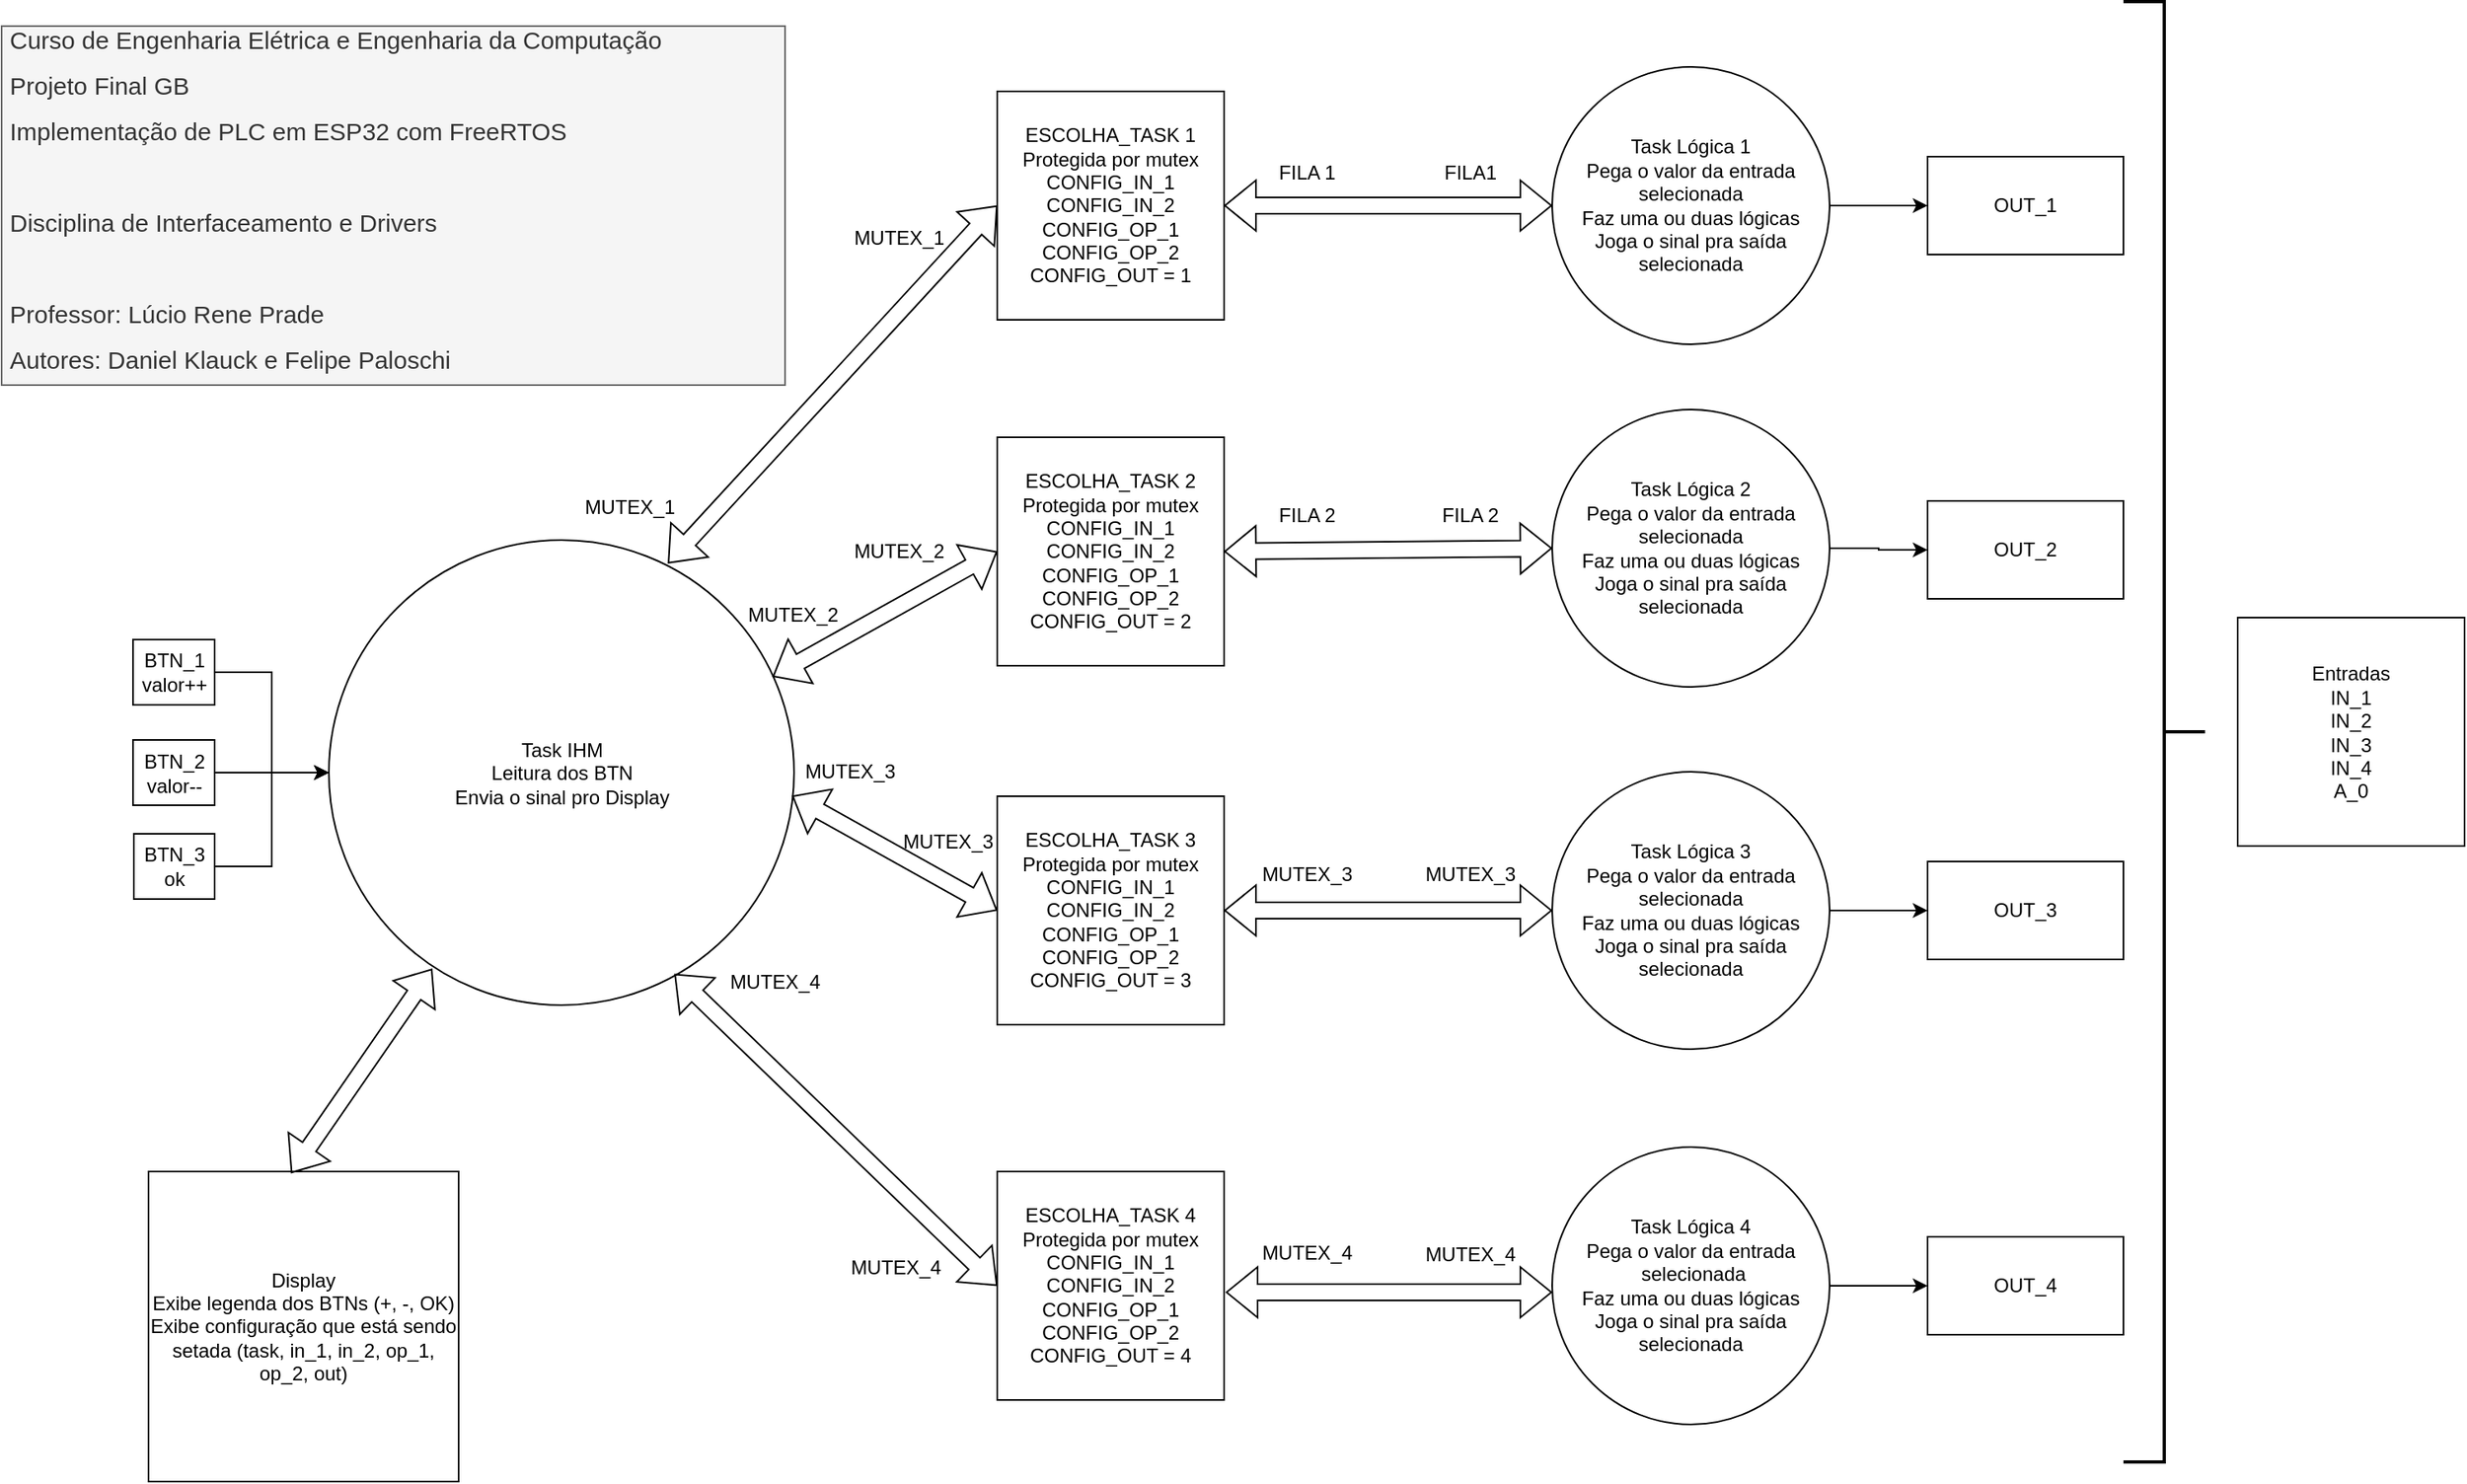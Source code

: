 <mxfile version="21.3.8" type="github">
  <diagram name="Página-1" id="CQQQ1_xxynBM_lZkvn02">
    <mxGraphModel dx="2487" dy="955" grid="1" gridSize="10" guides="1" tooltips="1" connect="1" arrows="1" fold="1" page="1" pageScale="1" pageWidth="827" pageHeight="1169" math="0" shadow="0">
      <root>
        <mxCell id="0" />
        <mxCell id="1" parent="0" />
        <mxCell id="xhrllQ4y0iZZigfFHR5F-74" value="&lt;h1 style=&quot;font-size: 15px;&quot;&gt;&lt;span style=&quot;font-weight: normal;&quot;&gt;&lt;font style=&quot;font-size: 15px;&quot;&gt;Curso de Engenharia Elétrica e Engenharia da Computação&lt;/font&gt;&lt;/span&gt;&lt;/h1&gt;&lt;h1 style=&quot;font-size: 15px;&quot;&gt;&lt;span style=&quot;font-weight: normal;&quot;&gt;&lt;font style=&quot;font-size: 15px;&quot;&gt;Projeto Final GB&lt;/font&gt;&lt;/span&gt;&lt;/h1&gt;&lt;h1 style=&quot;font-size: 15px;&quot;&gt;&lt;span style=&quot;font-weight: normal;&quot;&gt;&lt;font style=&quot;font-size: 15px;&quot;&gt;Implementação de PLC em ESP32 com FreeRTOS&amp;nbsp;&lt;/font&gt;&lt;/span&gt;&lt;/h1&gt;&lt;h1 style=&quot;font-size: 15px;&quot;&gt;&lt;span style=&quot;font-weight: normal;&quot;&gt;&lt;font style=&quot;font-size: 15px;&quot;&gt;&amp;nbsp; &amp;nbsp; &amp;nbsp;&amp;nbsp;&lt;/font&gt;&lt;/span&gt;&lt;/h1&gt;&lt;h1 style=&quot;font-size: 15px;&quot;&gt;&lt;span style=&quot;font-weight: normal;&quot;&gt;&lt;font style=&quot;font-size: 15px;&quot;&gt;Disciplina de Interfaceamento e Drivers&lt;/font&gt;&lt;/span&gt;&lt;/h1&gt;&lt;h1 style=&quot;font-size: 15px;&quot;&gt;&lt;span style=&quot;font-weight: normal;&quot;&gt;&lt;font style=&quot;font-size: 15px;&quot;&gt;&amp;nbsp; &amp;nbsp;&lt;/font&gt;&lt;/span&gt;&lt;/h1&gt;&lt;h1 style=&quot;font-size: 15px;&quot;&gt;&lt;span style=&quot;font-weight: normal;&quot;&gt;&lt;font style=&quot;font-size: 15px;&quot;&gt;Professor: Lúcio Rene Prade&lt;/font&gt;&lt;/span&gt;&lt;/h1&gt;&lt;h1 style=&quot;font-size: 15px;&quot;&gt;&lt;span style=&quot;font-weight: normal;&quot;&gt;&lt;font style=&quot;font-size: 15px;&quot;&gt;Autores: Daniel Klauck e Felipe Paloschi&lt;/font&gt;&lt;/span&gt;&lt;/h1&gt;" style="text;html=1;strokeColor=#666666;fillColor=#f5f5f5;spacing=5;spacingTop=-20;whiteSpace=wrap;overflow=hidden;rounded=0;fontColor=#333333;" parent="1" vertex="1">
          <mxGeometry x="-90" y="35" width="480" height="220" as="geometry" />
        </mxCell>
        <mxCell id="xhrllQ4y0iZZigfFHR5F-16" value="Task IHM&lt;br&gt;Leitura dos BTN&lt;br&gt;Envia o sinal pro Display" style="ellipse;whiteSpace=wrap;html=1;aspect=fixed;" parent="1" vertex="1">
          <mxGeometry x="110.5" y="350" width="285" height="285" as="geometry" />
        </mxCell>
        <mxCell id="xhrllQ4y0iZZigfFHR5F-66" style="edgeStyle=orthogonalEdgeStyle;rounded=0;orthogonalLoop=1;jettySize=auto;html=1;exitX=1;exitY=0.5;exitDx=0;exitDy=0;entryX=0;entryY=0.5;entryDx=0;entryDy=0;" parent="1" source="xhrllQ4y0iZZigfFHR5F-19" target="xhrllQ4y0iZZigfFHR5F-65" edge="1">
          <mxGeometry relative="1" as="geometry" />
        </mxCell>
        <mxCell id="xhrllQ4y0iZZigfFHR5F-19" value="Task Lógica 1&lt;br&gt;Pega o valor da entrada selecionada&lt;br&gt;Faz uma ou duas lógicas&lt;br&gt;Joga o sinal pra saída selecionada" style="ellipse;whiteSpace=wrap;html=1;aspect=fixed;" parent="1" vertex="1">
          <mxGeometry x="860" y="60" width="170" height="170" as="geometry" />
        </mxCell>
        <mxCell id="xhrllQ4y0iZZigfFHR5F-70" style="edgeStyle=orthogonalEdgeStyle;rounded=0;orthogonalLoop=1;jettySize=auto;html=1;entryX=0;entryY=0.5;entryDx=0;entryDy=0;" parent="1" source="xhrllQ4y0iZZigfFHR5F-20" target="xhrllQ4y0iZZigfFHR5F-67" edge="1">
          <mxGeometry relative="1" as="geometry" />
        </mxCell>
        <mxCell id="xhrllQ4y0iZZigfFHR5F-20" value="Task Lógica 2&lt;br&gt;Pega o valor da entrada selecionada&lt;br&gt;Faz uma ou duas lógicas&lt;br&gt;Joga o sinal pra saída selecionada" style="ellipse;whiteSpace=wrap;html=1;aspect=fixed;" parent="1" vertex="1">
          <mxGeometry x="860" y="270" width="170" height="170" as="geometry" />
        </mxCell>
        <mxCell id="xhrllQ4y0iZZigfFHR5F-72" style="edgeStyle=orthogonalEdgeStyle;rounded=0;orthogonalLoop=1;jettySize=auto;html=1;exitX=1;exitY=0.5;exitDx=0;exitDy=0;entryX=0;entryY=0.5;entryDx=0;entryDy=0;" parent="1" source="xhrllQ4y0iZZigfFHR5F-21" target="xhrllQ4y0iZZigfFHR5F-68" edge="1">
          <mxGeometry relative="1" as="geometry" />
        </mxCell>
        <mxCell id="xhrllQ4y0iZZigfFHR5F-21" value="Task Lógica 3&lt;br&gt;Pega o valor da entrada selecionada&lt;br&gt;Faz uma ou duas lógicas&lt;br&gt;Joga o sinal pra saída selecionada" style="ellipse;whiteSpace=wrap;html=1;aspect=fixed;" parent="1" vertex="1">
          <mxGeometry x="860" y="492" width="170" height="170" as="geometry" />
        </mxCell>
        <mxCell id="xhrllQ4y0iZZigfFHR5F-73" style="edgeStyle=orthogonalEdgeStyle;rounded=0;orthogonalLoop=1;jettySize=auto;html=1;entryX=0;entryY=0.5;entryDx=0;entryDy=0;" parent="1" source="xhrllQ4y0iZZigfFHR5F-22" target="xhrllQ4y0iZZigfFHR5F-69" edge="1">
          <mxGeometry relative="1" as="geometry" />
        </mxCell>
        <mxCell id="xhrllQ4y0iZZigfFHR5F-22" value="Task Lógica 4&lt;br&gt;Pega o valor da entrada&lt;br&gt;&amp;nbsp;selecionada&lt;br&gt;Faz uma ou duas lógicas&lt;br&gt;Joga o sinal pra saída selecionada" style="ellipse;whiteSpace=wrap;html=1;aspect=fixed;" parent="1" vertex="1">
          <mxGeometry x="860" y="722" width="170" height="170" as="geometry" />
        </mxCell>
        <mxCell id="xhrllQ4y0iZZigfFHR5F-23" value="Entradas&lt;br&gt;IN_1&lt;br&gt;IN_2&lt;br&gt;IN_3&lt;br&gt;IN_4&lt;br&gt;A_0" style="rounded=0;whiteSpace=wrap;html=1;" parent="1" vertex="1">
          <mxGeometry x="1280" y="397.5" width="139" height="140" as="geometry" />
        </mxCell>
        <mxCell id="xhrllQ4y0iZZigfFHR5F-24" value="ESCOLHA_TASK&amp;nbsp;1&lt;br&gt;Protegida por mutex&lt;br&gt;CONFIG_IN_1&lt;br&gt;CONFIG_IN_2&lt;br&gt;CONFIG_OP_1&lt;br&gt;CONFIG_OP_2&lt;br&gt;CONFIG_OUT = 1" style="rounded=0;whiteSpace=wrap;html=1;" parent="1" vertex="1">
          <mxGeometry x="520" y="75" width="139" height="140" as="geometry" />
        </mxCell>
        <mxCell id="xhrllQ4y0iZZigfFHR5F-29" style="edgeStyle=orthogonalEdgeStyle;rounded=0;orthogonalLoop=1;jettySize=auto;html=1;entryX=0;entryY=0.5;entryDx=0;entryDy=0;" parent="1" source="xhrllQ4y0iZZigfFHR5F-26" target="xhrllQ4y0iZZigfFHR5F-16" edge="1">
          <mxGeometry relative="1" as="geometry" />
        </mxCell>
        <mxCell id="xhrllQ4y0iZZigfFHR5F-26" value="BTN_1&lt;br&gt;valor++" style="rounded=0;whiteSpace=wrap;html=1;" parent="1" vertex="1">
          <mxGeometry x="-9.5" y="411" width="50" height="40" as="geometry" />
        </mxCell>
        <mxCell id="xhrllQ4y0iZZigfFHR5F-30" style="edgeStyle=orthogonalEdgeStyle;rounded=0;orthogonalLoop=1;jettySize=auto;html=1;" parent="1" source="xhrllQ4y0iZZigfFHR5F-27" target="xhrllQ4y0iZZigfFHR5F-16" edge="1">
          <mxGeometry relative="1" as="geometry" />
        </mxCell>
        <mxCell id="xhrllQ4y0iZZigfFHR5F-27" value="BTN_2&lt;br&gt;valor--" style="rounded=0;whiteSpace=wrap;html=1;" parent="1" vertex="1">
          <mxGeometry x="-9.5" y="472.5" width="50" height="40" as="geometry" />
        </mxCell>
        <mxCell id="xhrllQ4y0iZZigfFHR5F-31" style="edgeStyle=orthogonalEdgeStyle;rounded=0;orthogonalLoop=1;jettySize=auto;html=1;" parent="1" source="xhrllQ4y0iZZigfFHR5F-28" target="xhrllQ4y0iZZigfFHR5F-16" edge="1">
          <mxGeometry relative="1" as="geometry">
            <mxPoint x="90" y="530" as="targetPoint" />
          </mxGeometry>
        </mxCell>
        <mxCell id="xhrllQ4y0iZZigfFHR5F-28" value="BTN_3&lt;br&gt;ok" style="rounded=0;whiteSpace=wrap;html=1;" parent="1" vertex="1">
          <mxGeometry x="-9" y="530" width="49.5" height="40" as="geometry" />
        </mxCell>
        <mxCell id="xhrllQ4y0iZZigfFHR5F-32" value="ESCOLHA_TASK&amp;nbsp;2&lt;br&gt;Protegida por mutex&lt;br&gt;CONFIG_IN_1&lt;br&gt;CONFIG_IN_2&lt;br&gt;CONFIG_OP_1&lt;br&gt;CONFIG_OP_2&lt;br&gt;CONFIG_OUT = 2" style="rounded=0;whiteSpace=wrap;html=1;" parent="1" vertex="1">
          <mxGeometry x="520" y="287" width="139" height="140" as="geometry" />
        </mxCell>
        <mxCell id="xhrllQ4y0iZZigfFHR5F-33" value="ESCOLHA_TASK&amp;nbsp;3&lt;br&gt;Protegida por mutex&lt;br&gt;CONFIG_IN_1&lt;br&gt;CONFIG_IN_2&lt;br&gt;CONFIG_OP_1&lt;br&gt;CONFIG_OP_2&lt;br&gt;CONFIG_OUT = 3" style="rounded=0;whiteSpace=wrap;html=1;" parent="1" vertex="1">
          <mxGeometry x="520" y="507" width="139" height="140" as="geometry" />
        </mxCell>
        <mxCell id="xhrllQ4y0iZZigfFHR5F-34" value="ESCOLHA_TASK&amp;nbsp;4&lt;br&gt;Protegida por mutex&lt;br&gt;CONFIG_IN_1&lt;br&gt;CONFIG_IN_2&lt;br&gt;CONFIG_OP_1&lt;br&gt;CONFIG_OP_2&lt;br&gt;CONFIG_OUT = 4" style="rounded=0;whiteSpace=wrap;html=1;" parent="1" vertex="1">
          <mxGeometry x="520" y="737" width="139" height="140" as="geometry" />
        </mxCell>
        <mxCell id="xhrllQ4y0iZZigfFHR5F-36" value="" style="shape=flexArrow;endArrow=classic;startArrow=classic;html=1;rounded=0;entryX=0;entryY=0.5;entryDx=0;entryDy=0;exitX=0.729;exitY=0.05;exitDx=0;exitDy=0;exitPerimeter=0;" parent="1" source="xhrllQ4y0iZZigfFHR5F-16" target="xhrllQ4y0iZZigfFHR5F-24" edge="1">
          <mxGeometry width="100" height="100" relative="1" as="geometry">
            <mxPoint x="414" y="255" as="sourcePoint" />
            <mxPoint x="514" y="155" as="targetPoint" />
          </mxGeometry>
        </mxCell>
        <mxCell id="xhrllQ4y0iZZigfFHR5F-37" value="" style="shape=flexArrow;endArrow=classic;startArrow=classic;html=1;rounded=0;entryX=0;entryY=0.5;entryDx=0;entryDy=0;exitX=0.954;exitY=0.294;exitDx=0;exitDy=0;exitPerimeter=0;" parent="1" source="xhrllQ4y0iZZigfFHR5F-16" target="xhrllQ4y0iZZigfFHR5F-32" edge="1">
          <mxGeometry width="100" height="100" relative="1" as="geometry">
            <mxPoint x="350" y="636" as="sourcePoint" />
            <mxPoint x="524" y="411" as="targetPoint" />
          </mxGeometry>
        </mxCell>
        <mxCell id="xhrllQ4y0iZZigfFHR5F-38" value="" style="shape=flexArrow;endArrow=classic;startArrow=classic;html=1;rounded=0;entryX=0;entryY=0.5;entryDx=0;entryDy=0;exitX=0.996;exitY=0.55;exitDx=0;exitDy=0;exitPerimeter=0;" parent="1" source="xhrllQ4y0iZZigfFHR5F-16" target="xhrllQ4y0iZZigfFHR5F-33" edge="1">
          <mxGeometry width="100" height="100" relative="1" as="geometry">
            <mxPoint x="360" y="400" as="sourcePoint" />
            <mxPoint x="534" y="175" as="targetPoint" />
          </mxGeometry>
        </mxCell>
        <mxCell id="xhrllQ4y0iZZigfFHR5F-39" value="" style="shape=flexArrow;endArrow=classic;startArrow=classic;html=1;rounded=0;exitX=0.743;exitY=0.933;exitDx=0;exitDy=0;exitPerimeter=0;entryX=0;entryY=0.5;entryDx=0;entryDy=0;" parent="1" source="xhrllQ4y0iZZigfFHR5F-16" target="xhrllQ4y0iZZigfFHR5F-34" edge="1">
          <mxGeometry width="100" height="100" relative="1" as="geometry">
            <mxPoint x="370" y="410" as="sourcePoint" />
            <mxPoint x="544" y="185" as="targetPoint" />
          </mxGeometry>
        </mxCell>
        <mxCell id="xhrllQ4y0iZZigfFHR5F-40" value="MUTEX_1" style="text;html=1;strokeColor=none;fillColor=none;align=center;verticalAlign=middle;whiteSpace=wrap;rounded=0;" parent="1" vertex="1">
          <mxGeometry x="265" y="315" width="60" height="30" as="geometry" />
        </mxCell>
        <mxCell id="xhrllQ4y0iZZigfFHR5F-41" value="MUTEX_1" style="text;html=1;strokeColor=none;fillColor=none;align=center;verticalAlign=middle;whiteSpace=wrap;rounded=0;" parent="1" vertex="1">
          <mxGeometry x="430" y="150" width="60" height="30" as="geometry" />
        </mxCell>
        <mxCell id="xhrllQ4y0iZZigfFHR5F-42" value="MUTEX_2" style="text;html=1;strokeColor=none;fillColor=none;align=center;verticalAlign=middle;whiteSpace=wrap;rounded=0;" parent="1" vertex="1">
          <mxGeometry x="365" y="381" width="60" height="30" as="geometry" />
        </mxCell>
        <mxCell id="xhrllQ4y0iZZigfFHR5F-43" value="MUTEX_2" style="text;html=1;strokeColor=none;fillColor=none;align=center;verticalAlign=middle;whiteSpace=wrap;rounded=0;" parent="1" vertex="1">
          <mxGeometry x="430" y="342" width="60" height="30" as="geometry" />
        </mxCell>
        <mxCell id="xhrllQ4y0iZZigfFHR5F-44" value="MUTEX_3" style="text;html=1;strokeColor=none;fillColor=none;align=center;verticalAlign=middle;whiteSpace=wrap;rounded=0;" parent="1" vertex="1">
          <mxGeometry x="400" y="477" width="60" height="30" as="geometry" />
        </mxCell>
        <mxCell id="xhrllQ4y0iZZigfFHR5F-45" value="MUTEX_3" style="text;html=1;strokeColor=none;fillColor=none;align=center;verticalAlign=middle;whiteSpace=wrap;rounded=0;" parent="1" vertex="1">
          <mxGeometry x="460" y="520" width="60" height="30" as="geometry" />
        </mxCell>
        <mxCell id="xhrllQ4y0iZZigfFHR5F-46" value="MUTEX_4" style="text;html=1;strokeColor=none;fillColor=none;align=center;verticalAlign=middle;whiteSpace=wrap;rounded=0;" parent="1" vertex="1">
          <mxGeometry x="354" y="606" width="60" height="30" as="geometry" />
        </mxCell>
        <mxCell id="xhrllQ4y0iZZigfFHR5F-47" value="MUTEX_4" style="text;html=1;strokeColor=none;fillColor=none;align=center;verticalAlign=middle;whiteSpace=wrap;rounded=0;" parent="1" vertex="1">
          <mxGeometry x="428" y="781" width="60" height="30" as="geometry" />
        </mxCell>
        <mxCell id="xhrllQ4y0iZZigfFHR5F-48" value="" style="shape=flexArrow;endArrow=classic;startArrow=classic;html=1;rounded=0;entryX=0;entryY=0.5;entryDx=0;entryDy=0;exitX=1;exitY=0.5;exitDx=0;exitDy=0;" parent="1" source="xhrllQ4y0iZZigfFHR5F-24" target="xhrllQ4y0iZZigfFHR5F-19" edge="1">
          <mxGeometry width="100" height="100" relative="1" as="geometry">
            <mxPoint x="880" y="269" as="sourcePoint" />
            <mxPoint x="1082" y="50" as="targetPoint" />
          </mxGeometry>
        </mxCell>
        <mxCell id="xhrllQ4y0iZZigfFHR5F-49" value="" style="shape=flexArrow;endArrow=classic;startArrow=classic;html=1;rounded=0;exitX=1;exitY=0.5;exitDx=0;exitDy=0;entryX=0;entryY=0.5;entryDx=0;entryDy=0;" parent="1" source="xhrllQ4y0iZZigfFHR5F-32" target="xhrllQ4y0iZZigfFHR5F-20" edge="1">
          <mxGeometry width="100" height="100" relative="1" as="geometry">
            <mxPoint x="669" y="356.5" as="sourcePoint" />
            <mxPoint x="820" y="410" as="targetPoint" />
          </mxGeometry>
        </mxCell>
        <mxCell id="xhrllQ4y0iZZigfFHR5F-50" value="" style="shape=flexArrow;endArrow=classic;startArrow=classic;html=1;rounded=0;exitX=1;exitY=0.5;exitDx=0;exitDy=0;entryX=0;entryY=0.5;entryDx=0;entryDy=0;" parent="1" source="xhrllQ4y0iZZigfFHR5F-33" target="xhrllQ4y0iZZigfFHR5F-21" edge="1">
          <mxGeometry width="100" height="100" relative="1" as="geometry">
            <mxPoint x="669" y="590" as="sourcePoint" />
            <mxPoint x="870" y="588" as="targetPoint" />
          </mxGeometry>
        </mxCell>
        <mxCell id="xhrllQ4y0iZZigfFHR5F-51" value="" style="shape=flexArrow;endArrow=classic;startArrow=classic;html=1;rounded=0;" parent="1" edge="1">
          <mxGeometry width="100" height="100" relative="1" as="geometry">
            <mxPoint x="660" y="811" as="sourcePoint" />
            <mxPoint x="860" y="811" as="targetPoint" />
          </mxGeometry>
        </mxCell>
        <mxCell id="xhrllQ4y0iZZigfFHR5F-52" value="FILA 1" style="text;html=1;strokeColor=none;fillColor=none;align=center;verticalAlign=middle;whiteSpace=wrap;rounded=0;" parent="1" vertex="1">
          <mxGeometry x="680" y="110" width="60" height="30" as="geometry" />
        </mxCell>
        <mxCell id="xhrllQ4y0iZZigfFHR5F-53" value="FILA1" style="text;html=1;strokeColor=none;fillColor=none;align=center;verticalAlign=middle;whiteSpace=wrap;rounded=0;" parent="1" vertex="1">
          <mxGeometry x="780" y="110" width="60" height="30" as="geometry" />
        </mxCell>
        <mxCell id="xhrllQ4y0iZZigfFHR5F-54" value="FILA 2" style="text;html=1;strokeColor=none;fillColor=none;align=center;verticalAlign=middle;whiteSpace=wrap;rounded=0;" parent="1" vertex="1">
          <mxGeometry x="680" y="320" width="60" height="30" as="geometry" />
        </mxCell>
        <mxCell id="xhrllQ4y0iZZigfFHR5F-55" value="FILA 2" style="text;html=1;strokeColor=none;fillColor=none;align=center;verticalAlign=middle;whiteSpace=wrap;rounded=0;" parent="1" vertex="1">
          <mxGeometry x="780" y="320" width="60" height="30" as="geometry" />
        </mxCell>
        <mxCell id="xhrllQ4y0iZZigfFHR5F-56" value="MUTEX_3" style="text;html=1;strokeColor=none;fillColor=none;align=center;verticalAlign=middle;whiteSpace=wrap;rounded=0;" parent="1" vertex="1">
          <mxGeometry x="680" y="540" width="60" height="30" as="geometry" />
        </mxCell>
        <mxCell id="xhrllQ4y0iZZigfFHR5F-57" value="MUTEX_3" style="text;html=1;strokeColor=none;fillColor=none;align=center;verticalAlign=middle;whiteSpace=wrap;rounded=0;" parent="1" vertex="1">
          <mxGeometry x="780" y="540" width="60" height="30" as="geometry" />
        </mxCell>
        <mxCell id="xhrllQ4y0iZZigfFHR5F-58" value="MUTEX_4" style="text;html=1;strokeColor=none;fillColor=none;align=center;verticalAlign=middle;whiteSpace=wrap;rounded=0;" parent="1" vertex="1">
          <mxGeometry x="680" y="772" width="60" height="30" as="geometry" />
        </mxCell>
        <mxCell id="xhrllQ4y0iZZigfFHR5F-59" value="MUTEX_4" style="text;html=1;strokeColor=none;fillColor=none;align=center;verticalAlign=middle;whiteSpace=wrap;rounded=0;" parent="1" vertex="1">
          <mxGeometry x="780" y="773" width="60" height="30" as="geometry" />
        </mxCell>
        <mxCell id="xhrllQ4y0iZZigfFHR5F-60" value="Display&lt;br&gt;Exibe legenda dos BTNs (+, -, OK)&lt;br&gt;Exibe configuração que está sendo setada (task, in_1, in_2, op_1, op_2, out)" style="whiteSpace=wrap;html=1;aspect=fixed;" parent="1" vertex="1">
          <mxGeometry y="737" width="190" height="190" as="geometry" />
        </mxCell>
        <mxCell id="xhrllQ4y0iZZigfFHR5F-61" value="" style="shape=flexArrow;endArrow=classic;startArrow=classic;html=1;rounded=0;entryX=0.222;entryY=0.922;entryDx=0;entryDy=0;exitX=0.46;exitY=0.005;exitDx=0;exitDy=0;exitPerimeter=0;entryPerimeter=0;" parent="1" source="xhrllQ4y0iZZigfFHR5F-60" target="xhrllQ4y0iZZigfFHR5F-16" edge="1">
          <mxGeometry width="100" height="100" relative="1" as="geometry">
            <mxPoint x="40.5" y="712" as="sourcePoint" />
            <mxPoint x="178.5" y="635" as="targetPoint" />
          </mxGeometry>
        </mxCell>
        <mxCell id="xhrllQ4y0iZZigfFHR5F-64" value="" style="strokeWidth=2;html=1;shape=mxgraph.flowchart.annotation_2;align=left;labelPosition=right;pointerEvents=1;rotation=-180;" parent="1" vertex="1">
          <mxGeometry x="1210" y="20" width="50" height="895" as="geometry" />
        </mxCell>
        <mxCell id="xhrllQ4y0iZZigfFHR5F-65" value="OUT_1" style="rounded=0;whiteSpace=wrap;html=1;" parent="1" vertex="1">
          <mxGeometry x="1090" y="115" width="120" height="60" as="geometry" />
        </mxCell>
        <mxCell id="xhrllQ4y0iZZigfFHR5F-67" value="OUT_2" style="rounded=0;whiteSpace=wrap;html=1;" parent="1" vertex="1">
          <mxGeometry x="1090" y="326" width="120" height="60" as="geometry" />
        </mxCell>
        <mxCell id="xhrllQ4y0iZZigfFHR5F-68" value="OUT_3" style="rounded=0;whiteSpace=wrap;html=1;" parent="1" vertex="1">
          <mxGeometry x="1090" y="547" width="120" height="60" as="geometry" />
        </mxCell>
        <mxCell id="xhrllQ4y0iZZigfFHR5F-69" value="OUT_4" style="rounded=0;whiteSpace=wrap;html=1;" parent="1" vertex="1">
          <mxGeometry x="1090" y="777" width="120" height="60" as="geometry" />
        </mxCell>
      </root>
    </mxGraphModel>
  </diagram>
</mxfile>
